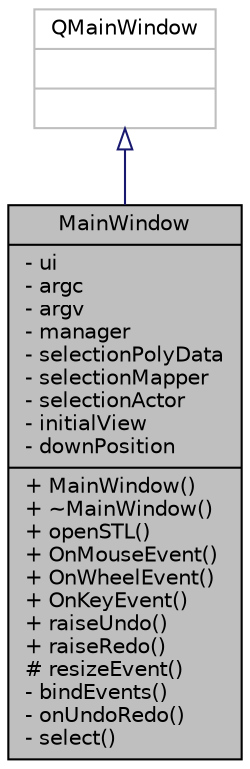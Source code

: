 digraph "MainWindow"
{
 // LATEX_PDF_SIZE
  edge [fontname="Helvetica",fontsize="10",labelfontname="Helvetica",labelfontsize="10"];
  node [fontname="Helvetica",fontsize="10",shape=record];
  Node1 [label="{MainWindow\n|- ui\l- argc\l- argv\l- manager\l- selectionPolyData\l- selectionMapper\l- selectionActor\l- initialView\l- downPosition\l|+ MainWindow()\l+ ~MainWindow()\l+ openSTL()\l+ OnMouseEvent()\l+ OnWheelEvent()\l+ OnKeyEvent()\l+ raiseUndo()\l+ raiseRedo()\l# resizeEvent()\l- bindEvents()\l- onUndoRedo()\l- select()\l}",height=0.2,width=0.4,color="black", fillcolor="grey75", style="filled", fontcolor="black",tooltip="A window class that represents the main window."];
  Node2 -> Node1 [dir="back",color="midnightblue",fontsize="10",style="solid",arrowtail="onormal"];
  Node2 [label="{QMainWindow\n||}",height=0.2,width=0.4,color="grey75", fillcolor="white", style="filled",tooltip=" "];
}
